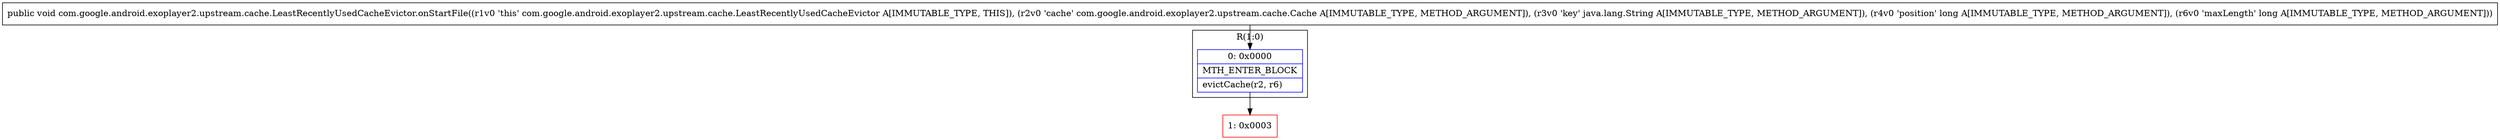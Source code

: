 digraph "CFG forcom.google.android.exoplayer2.upstream.cache.LeastRecentlyUsedCacheEvictor.onStartFile(Lcom\/google\/android\/exoplayer2\/upstream\/cache\/Cache;Ljava\/lang\/String;JJ)V" {
subgraph cluster_Region_720687918 {
label = "R(1:0)";
node [shape=record,color=blue];
Node_0 [shape=record,label="{0\:\ 0x0000|MTH_ENTER_BLOCK\l|evictCache(r2, r6)\l}"];
}
Node_1 [shape=record,color=red,label="{1\:\ 0x0003}"];
MethodNode[shape=record,label="{public void com.google.android.exoplayer2.upstream.cache.LeastRecentlyUsedCacheEvictor.onStartFile((r1v0 'this' com.google.android.exoplayer2.upstream.cache.LeastRecentlyUsedCacheEvictor A[IMMUTABLE_TYPE, THIS]), (r2v0 'cache' com.google.android.exoplayer2.upstream.cache.Cache A[IMMUTABLE_TYPE, METHOD_ARGUMENT]), (r3v0 'key' java.lang.String A[IMMUTABLE_TYPE, METHOD_ARGUMENT]), (r4v0 'position' long A[IMMUTABLE_TYPE, METHOD_ARGUMENT]), (r6v0 'maxLength' long A[IMMUTABLE_TYPE, METHOD_ARGUMENT])) }"];
MethodNode -> Node_0;
Node_0 -> Node_1;
}

